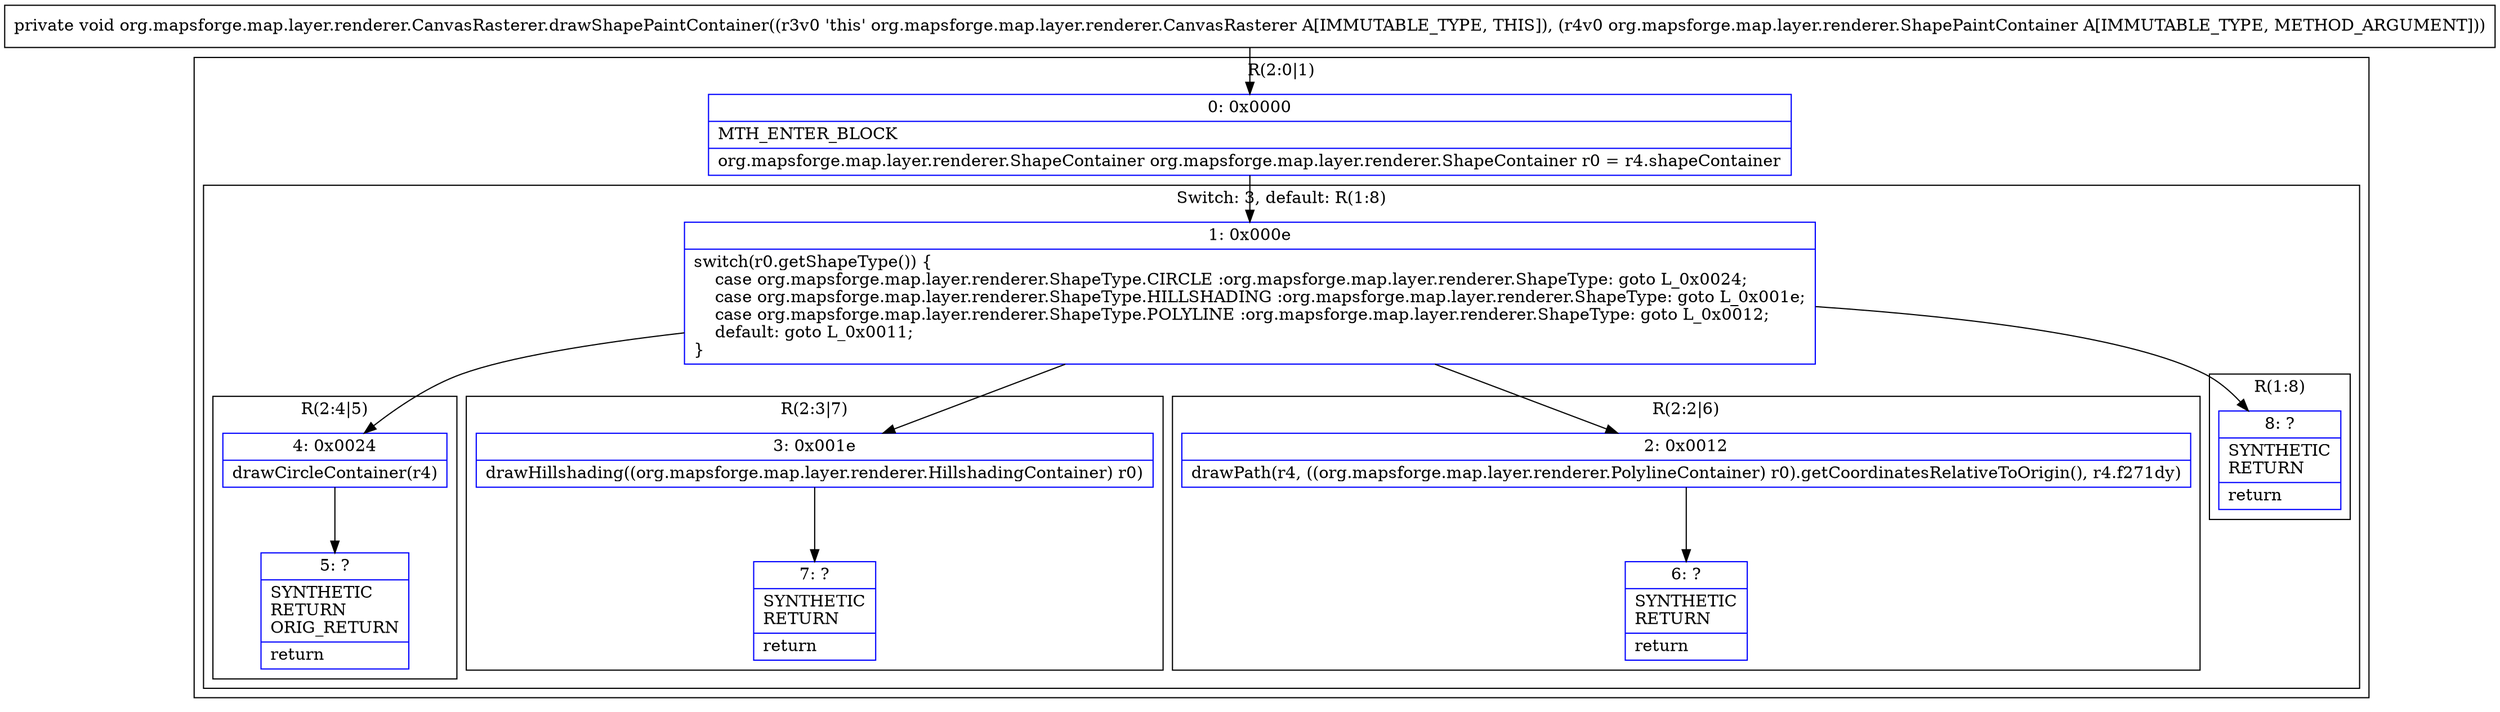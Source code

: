 digraph "CFG fororg.mapsforge.map.layer.renderer.CanvasRasterer.drawShapePaintContainer(Lorg\/mapsforge\/map\/layer\/renderer\/ShapePaintContainer;)V" {
subgraph cluster_Region_1749405357 {
label = "R(2:0|1)";
node [shape=record,color=blue];
Node_0 [shape=record,label="{0\:\ 0x0000|MTH_ENTER_BLOCK\l|org.mapsforge.map.layer.renderer.ShapeContainer org.mapsforge.map.layer.renderer.ShapeContainer r0 = r4.shapeContainer\l}"];
subgraph cluster_SwitchRegion_1759754562 {
label = "Switch: 3, default: R(1:8)";
node [shape=record,color=blue];
Node_1 [shape=record,label="{1\:\ 0x000e|switch(r0.getShapeType()) \{\l    case org.mapsforge.map.layer.renderer.ShapeType.CIRCLE :org.mapsforge.map.layer.renderer.ShapeType: goto L_0x0024;\l    case org.mapsforge.map.layer.renderer.ShapeType.HILLSHADING :org.mapsforge.map.layer.renderer.ShapeType: goto L_0x001e;\l    case org.mapsforge.map.layer.renderer.ShapeType.POLYLINE :org.mapsforge.map.layer.renderer.ShapeType: goto L_0x0012;\l    default: goto L_0x0011;\l\}\l}"];
subgraph cluster_Region_49732516 {
label = "R(2:4|5)";
node [shape=record,color=blue];
Node_4 [shape=record,label="{4\:\ 0x0024|drawCircleContainer(r4)\l}"];
Node_5 [shape=record,label="{5\:\ ?|SYNTHETIC\lRETURN\lORIG_RETURN\l|return\l}"];
}
subgraph cluster_Region_1129484664 {
label = "R(2:3|7)";
node [shape=record,color=blue];
Node_3 [shape=record,label="{3\:\ 0x001e|drawHillshading((org.mapsforge.map.layer.renderer.HillshadingContainer) r0)\l}"];
Node_7 [shape=record,label="{7\:\ ?|SYNTHETIC\lRETURN\l|return\l}"];
}
subgraph cluster_Region_845068102 {
label = "R(2:2|6)";
node [shape=record,color=blue];
Node_2 [shape=record,label="{2\:\ 0x0012|drawPath(r4, ((org.mapsforge.map.layer.renderer.PolylineContainer) r0).getCoordinatesRelativeToOrigin(), r4.f271dy)\l}"];
Node_6 [shape=record,label="{6\:\ ?|SYNTHETIC\lRETURN\l|return\l}"];
}
subgraph cluster_Region_984224467 {
label = "R(1:8)";
node [shape=record,color=blue];
Node_8 [shape=record,label="{8\:\ ?|SYNTHETIC\lRETURN\l|return\l}"];
}
}
}
MethodNode[shape=record,label="{private void org.mapsforge.map.layer.renderer.CanvasRasterer.drawShapePaintContainer((r3v0 'this' org.mapsforge.map.layer.renderer.CanvasRasterer A[IMMUTABLE_TYPE, THIS]), (r4v0 org.mapsforge.map.layer.renderer.ShapePaintContainer A[IMMUTABLE_TYPE, METHOD_ARGUMENT])) }"];
MethodNode -> Node_0;
Node_0 -> Node_1;
Node_1 -> Node_2;
Node_1 -> Node_3;
Node_1 -> Node_4;
Node_1 -> Node_8;
Node_4 -> Node_5;
Node_3 -> Node_7;
Node_2 -> Node_6;
}

